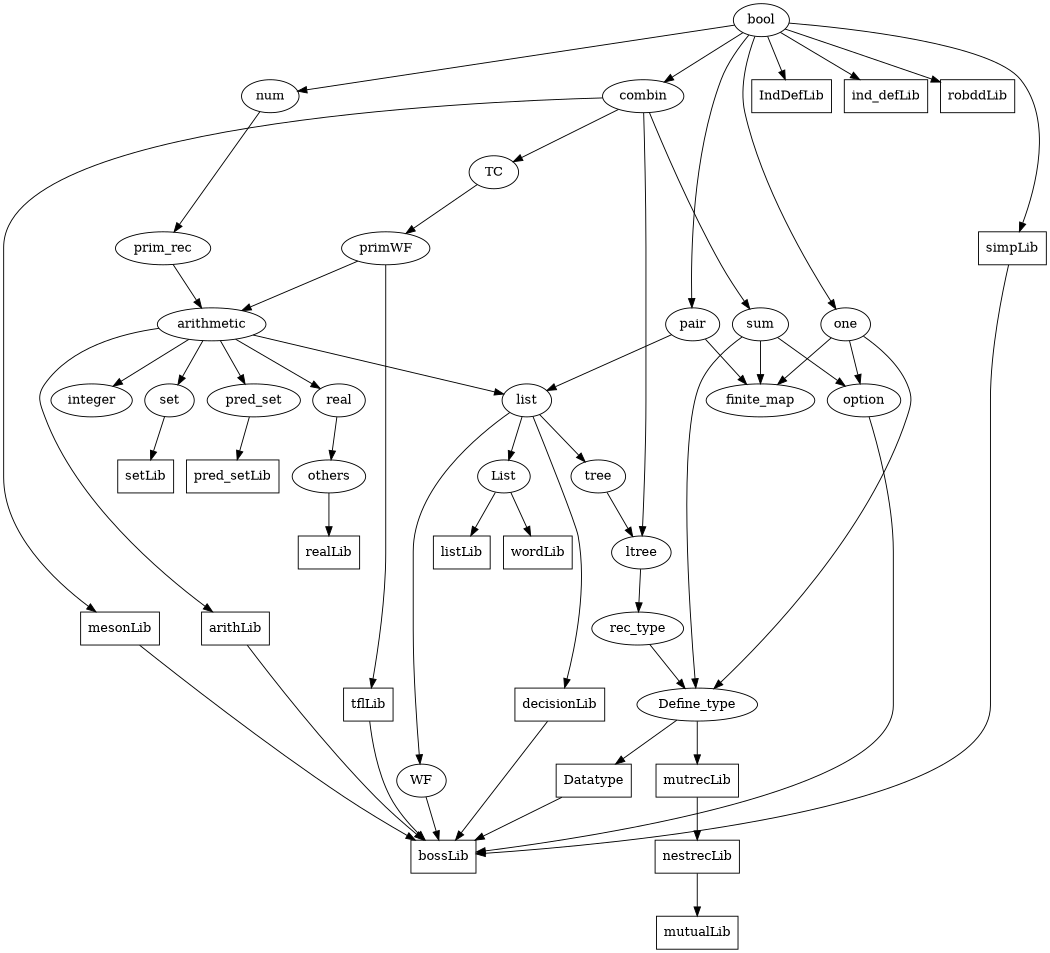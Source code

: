 digraph G {
	size = "7, 10";
	ranksep = 0.65;
	nodesep = 0.20;

/*	min */
	bool
        combin
	pair
	one
	sum
	TC
	num
	prim_rec
	option
	finite_map
	primWF
	arithmetic
	list
	real
	pred_set
	/* multiset */
	integer
	set
	List
	ltree

	IndDefLib [shape = box]
	ind_defLib [shape = box]
	robddLib [shape = box]
	setLib [shape = box]
	pred_setLib [shape = box]
	arithLib [shape = box]
	mesonLib [shape = box]
	simpLib [shape = box]
	tflLib [shape = box]
	bossLib [shape = box]
	mutrecLib [shape = box]
	nestrecLib [shape = box]
	mutualLib [shape = box]
	listLib [shape = box]
	decisionLib [shape = box]
	Datatype [shape = box]
	realLib [shape = box]
	wordLib [shape = box]

	/* min -> bool */

	bool -> pair
	bool -> num
	bool -> one
	bool -> combin
	bool -> simpLib
	bool -> ind_defLib
	bool -> IndDefLib
	bool -> robddLib

	pair -> list
	pair -> finite_map

	num -> prim_rec -> arithmetic

	one -> option
	one -> finite_map

	combin -> sum
	combin -> ltree
	combin -> TC

	sum -> option
	sum -> finite_map

	arithmetic -> list
	arithmetic -> integer
	arithmetic -> arithLib
	arithmetic -> real
	/* arithmetic -> multiset */
	arithmetic -> pred_set -> pred_setLib
	arithmetic -> set -> setLib

	real -> others -> realLib

	tflLib -> bossLib

	decisionLib -> bossLib
	arithLib -> bossLib

	list -> tree -> ltree
	list -> List
	list -> decisionLib
	list -> WF -> bossLib

	ltree -> rec_type

	rec_type -> Define_type
	sum -> Define_type
	one -> Define_type

	Define_type -> Datatype -> bossLib
	Define_type -> mutrecLib
	mutrecLib -> nestrecLib
	nestrecLib -> mutualLib

	combin -> mesonLib -> bossLib

	simpLib -> bossLib
	option -> bossLib

	TC -> primWF
	primWF -> arithmetic
	primWF -> tflLib

	List -> listLib
	List -> wordLib
}
